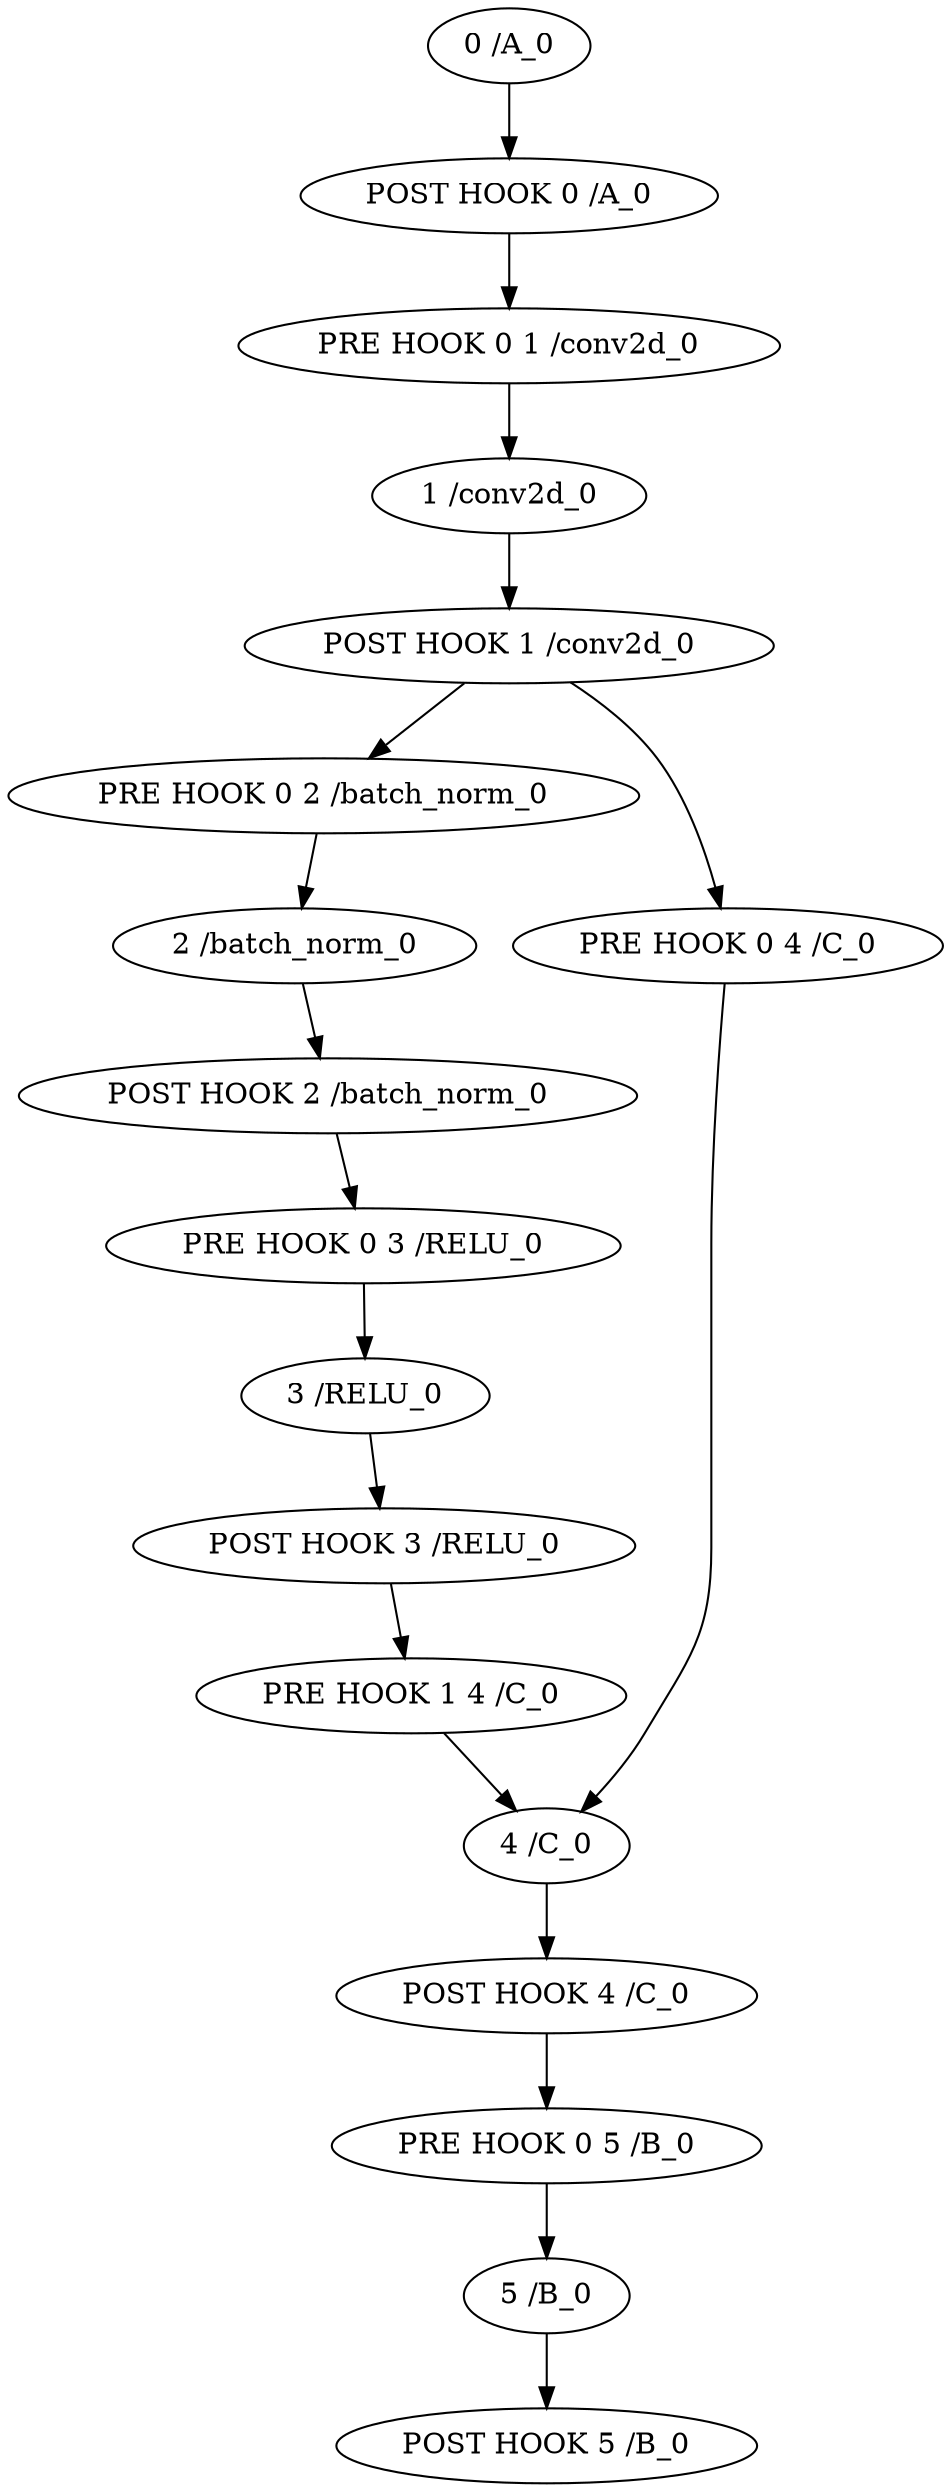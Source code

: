 strict digraph  {
"0 /A_0" [associated_ip_node_keys="{'POST HOOK 0 /A_0'}", node_type="InsertionPointGraphNodeType.OPERATOR", regular_node_data="0 /A_0"];
"1 /conv2d_0" [associated_ip_node_keys="{'PRE HOOK 0 1 /conv2d_0', 'POST HOOK 1 /conv2d_0'}", node_type="InsertionPointGraphNodeType.OPERATOR", regular_node_data="1 /conv2d_0"];
"2 /batch_norm_0" [associated_ip_node_keys="{'PRE HOOK 0 2 /batch_norm_0', 'POST HOOK 2 /batch_norm_0'}", node_type="InsertionPointGraphNodeType.OPERATOR", regular_node_data="2 /batch_norm_0"];
"3 /RELU_0" [associated_ip_node_keys="{'POST HOOK 3 /RELU_0', 'PRE HOOK 0 3 /RELU_0'}", node_type="InsertionPointGraphNodeType.OPERATOR", regular_node_data="3 /RELU_0"];
"4 /C_0" [associated_ip_node_keys="{'PRE HOOK 1 4 /C_0', 'PRE HOOK 0 4 /C_0', 'POST HOOK 4 /C_0'}", node_type="InsertionPointGraphNodeType.OPERATOR", regular_node_data="4 /C_0"];
"5 /B_0" [associated_ip_node_keys="{'PRE HOOK 0 5 /B_0', 'POST HOOK 5 /B_0'}", node_type="InsertionPointGraphNodeType.OPERATOR", regular_node_data="5 /B_0"];
"POST HOOK 0 /A_0" [insertion_point_data="TargetType.OPERATOR_POST_HOOK /A_0", node_type="InsertionPointGraphNodeType.INSERTION_POINT"];
"PRE HOOK 0 1 /conv2d_0" [insertion_point_data="TargetType.OPERATOR_PRE_HOOK 0 /conv2d_0", node_type="InsertionPointGraphNodeType.INSERTION_POINT"];
"POST HOOK 1 /conv2d_0" [insertion_point_data="TargetType.OPERATOR_POST_HOOK /conv2d_0", node_type="InsertionPointGraphNodeType.INSERTION_POINT"];
"PRE HOOK 0 2 /batch_norm_0" [insertion_point_data="TargetType.OPERATOR_PRE_HOOK 0 /batch_norm_0", node_type="InsertionPointGraphNodeType.INSERTION_POINT"];
"POST HOOK 2 /batch_norm_0" [insertion_point_data="TargetType.OPERATOR_POST_HOOK /batch_norm_0", node_type="InsertionPointGraphNodeType.INSERTION_POINT"];
"PRE HOOK 0 3 /RELU_0" [insertion_point_data="TargetType.OPERATOR_PRE_HOOK 0 /RELU_0", node_type="InsertionPointGraphNodeType.INSERTION_POINT"];
"POST HOOK 3 /RELU_0" [insertion_point_data="TargetType.OPERATOR_POST_HOOK /RELU_0", node_type="InsertionPointGraphNodeType.INSERTION_POINT"];
"PRE HOOK 0 4 /C_0" [insertion_point_data="TargetType.OPERATOR_PRE_HOOK 0 /C_0", node_type="InsertionPointGraphNodeType.INSERTION_POINT"];
"PRE HOOK 1 4 /C_0" [insertion_point_data="TargetType.OPERATOR_PRE_HOOK 1 /C_0", node_type="InsertionPointGraphNodeType.INSERTION_POINT"];
"POST HOOK 4 /C_0" [insertion_point_data="TargetType.OPERATOR_POST_HOOK /C_0", node_type="InsertionPointGraphNodeType.INSERTION_POINT"];
"PRE HOOK 0 5 /B_0" [insertion_point_data="TargetType.OPERATOR_PRE_HOOK 0 /B_0", node_type="InsertionPointGraphNodeType.INSERTION_POINT"];
"POST HOOK 5 /B_0" [insertion_point_data="TargetType.OPERATOR_POST_HOOK /B_0", node_type="InsertionPointGraphNodeType.INSERTION_POINT"];
"0 /A_0" -> "POST HOOK 0 /A_0";
"1 /conv2d_0" -> "POST HOOK 1 /conv2d_0";
"2 /batch_norm_0" -> "POST HOOK 2 /batch_norm_0";
"3 /RELU_0" -> "POST HOOK 3 /RELU_0";
"4 /C_0" -> "POST HOOK 4 /C_0";
"5 /B_0" -> "POST HOOK 5 /B_0";
"POST HOOK 0 /A_0" -> "PRE HOOK 0 1 /conv2d_0";
"PRE HOOK 0 1 /conv2d_0" -> "1 /conv2d_0";
"POST HOOK 1 /conv2d_0" -> "PRE HOOK 0 2 /batch_norm_0";
"POST HOOK 1 /conv2d_0" -> "PRE HOOK 0 4 /C_0";
"PRE HOOK 0 2 /batch_norm_0" -> "2 /batch_norm_0";
"POST HOOK 2 /batch_norm_0" -> "PRE HOOK 0 3 /RELU_0";
"PRE HOOK 0 3 /RELU_0" -> "3 /RELU_0";
"POST HOOK 3 /RELU_0" -> "PRE HOOK 1 4 /C_0";
"PRE HOOK 0 4 /C_0" -> "4 /C_0";
"PRE HOOK 1 4 /C_0" -> "4 /C_0";
"POST HOOK 4 /C_0" -> "PRE HOOK 0 5 /B_0";
"PRE HOOK 0 5 /B_0" -> "5 /B_0";
}
